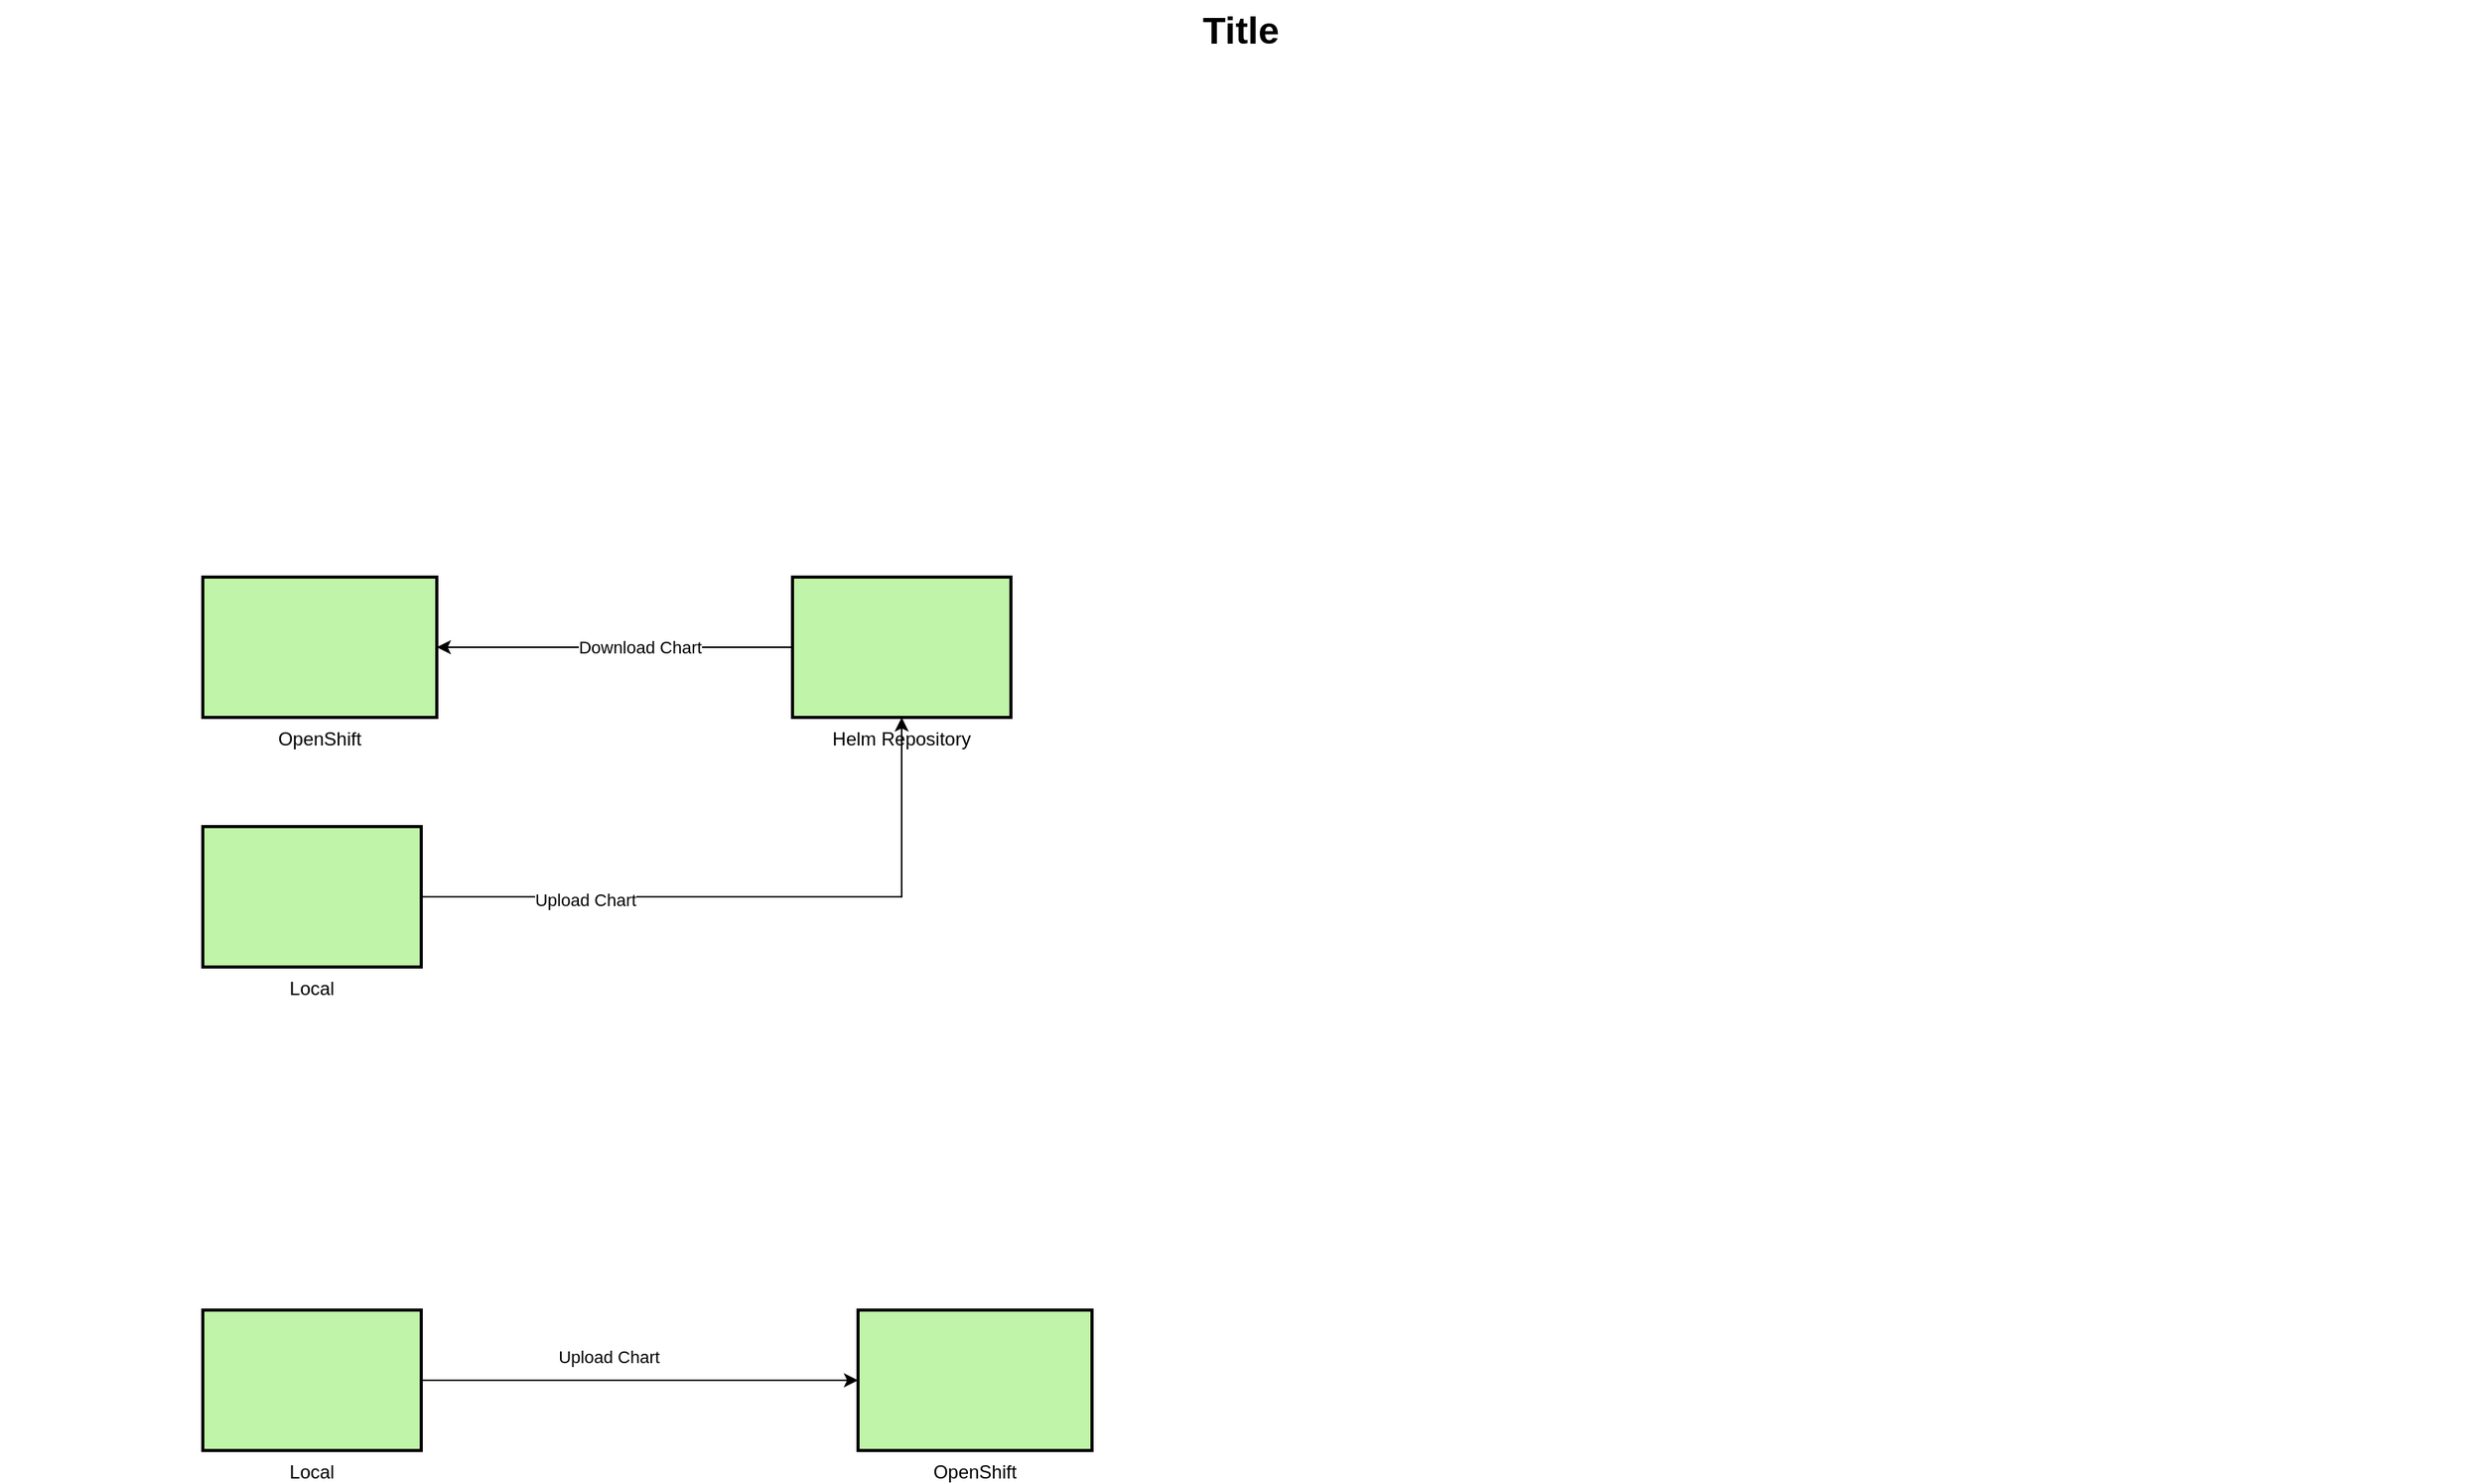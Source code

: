 <mxfile version="18.1.3" type="github">
  <diagram name="Page-1" id="74b105a0-9070-1c63-61bc-23e55f88626e">
    <mxGraphModel dx="1422" dy="786" grid="1" gridSize="10" guides="1" tooltips="1" connect="1" arrows="1" fold="1" page="1" pageScale="1.5" pageWidth="1169" pageHeight="826" background="none" math="0" shadow="0">
      <root>
        <mxCell id="0" style=";html=1;" />
        <mxCell id="1" style=";html=1;" parent="0" />
        <mxCell id="10b056a9c633e61c-4" value="OpenShift" style="strokeWidth=2;dashed=0;align=center;fontSize=12;shape=rect;verticalLabelPosition=bottom;verticalAlign=top;fillColor=#c0f5a9" parent="1" vertex="1">
          <mxGeometry x="210" y="410" width="150" height="90" as="geometry" />
        </mxCell>
        <mxCell id="10b056a9c633e61c-30" value="Title" style="text;strokeColor=none;fillColor=none;html=1;fontSize=24;fontStyle=1;verticalAlign=middle;align=center;" parent="1" vertex="1">
          <mxGeometry x="80" y="40" width="1590" height="40" as="geometry" />
        </mxCell>
        <mxCell id="p1g5kv0qV7LEiEIXIhER-6" style="edgeStyle=orthogonalEdgeStyle;rounded=0;orthogonalLoop=1;jettySize=auto;html=1;" edge="1" parent="1" source="p1g5kv0qV7LEiEIXIhER-1" target="10b056a9c633e61c-4">
          <mxGeometry relative="1" as="geometry" />
        </mxCell>
        <mxCell id="p1g5kv0qV7LEiEIXIhER-7" value="Download Chart" style="edgeLabel;html=1;align=center;verticalAlign=middle;resizable=0;points=[];" vertex="1" connectable="0" parent="p1g5kv0qV7LEiEIXIhER-6">
          <mxGeometry x="-0.14" relative="1" as="geometry">
            <mxPoint as="offset" />
          </mxGeometry>
        </mxCell>
        <mxCell id="p1g5kv0qV7LEiEIXIhER-1" value="Helm Repository" style="strokeWidth=2;dashed=0;align=center;fontSize=12;shape=rect;verticalLabelPosition=bottom;verticalAlign=top;fillColor=#c0f5a9" vertex="1" parent="1">
          <mxGeometry x="588" y="410" width="140" height="90" as="geometry" />
        </mxCell>
        <mxCell id="p1g5kv0qV7LEiEIXIhER-4" style="edgeStyle=orthogonalEdgeStyle;rounded=0;orthogonalLoop=1;jettySize=auto;html=1;" edge="1" parent="1" source="p1g5kv0qV7LEiEIXIhER-3" target="p1g5kv0qV7LEiEIXIhER-1">
          <mxGeometry relative="1" as="geometry" />
        </mxCell>
        <mxCell id="p1g5kv0qV7LEiEIXIhER-5" value="Upload Chart" style="edgeLabel;html=1;align=center;verticalAlign=middle;resizable=0;points=[];" vertex="1" connectable="0" parent="p1g5kv0qV7LEiEIXIhER-4">
          <mxGeometry x="-0.503" y="-2" relative="1" as="geometry">
            <mxPoint as="offset" />
          </mxGeometry>
        </mxCell>
        <mxCell id="p1g5kv0qV7LEiEIXIhER-3" value="Local" style="strokeWidth=2;dashed=0;align=center;fontSize=12;shape=rect;verticalLabelPosition=bottom;verticalAlign=top;fillColor=#c0f5a9" vertex="1" parent="1">
          <mxGeometry x="210" y="570" width="140" height="90" as="geometry" />
        </mxCell>
        <mxCell id="p1g5kv0qV7LEiEIXIhER-8" value="OpenShift" style="strokeWidth=2;dashed=0;align=center;fontSize=12;shape=rect;verticalLabelPosition=bottom;verticalAlign=top;fillColor=#c0f5a9" vertex="1" parent="1">
          <mxGeometry x="630" y="880" width="150" height="90" as="geometry" />
        </mxCell>
        <mxCell id="p1g5kv0qV7LEiEIXIhER-12" style="edgeStyle=orthogonalEdgeStyle;rounded=0;orthogonalLoop=1;jettySize=auto;html=1;" edge="1" parent="1" source="p1g5kv0qV7LEiEIXIhER-14" target="p1g5kv0qV7LEiEIXIhER-8">
          <mxGeometry relative="1" as="geometry">
            <mxPoint x="658" y="850" as="targetPoint" />
          </mxGeometry>
        </mxCell>
        <mxCell id="p1g5kv0qV7LEiEIXIhER-13" value="Upload Chart" style="edgeLabel;html=1;align=center;verticalAlign=middle;resizable=0;points=[];" vertex="1" connectable="0" parent="p1g5kv0qV7LEiEIXIhER-12">
          <mxGeometry x="-0.503" y="-2" relative="1" as="geometry">
            <mxPoint x="50" y="-17" as="offset" />
          </mxGeometry>
        </mxCell>
        <mxCell id="p1g5kv0qV7LEiEIXIhER-14" value="Local" style="strokeWidth=2;dashed=0;align=center;fontSize=12;shape=rect;verticalLabelPosition=bottom;verticalAlign=top;fillColor=#c0f5a9" vertex="1" parent="1">
          <mxGeometry x="210" y="880" width="140" height="90" as="geometry" />
        </mxCell>
      </root>
    </mxGraphModel>
  </diagram>
</mxfile>
